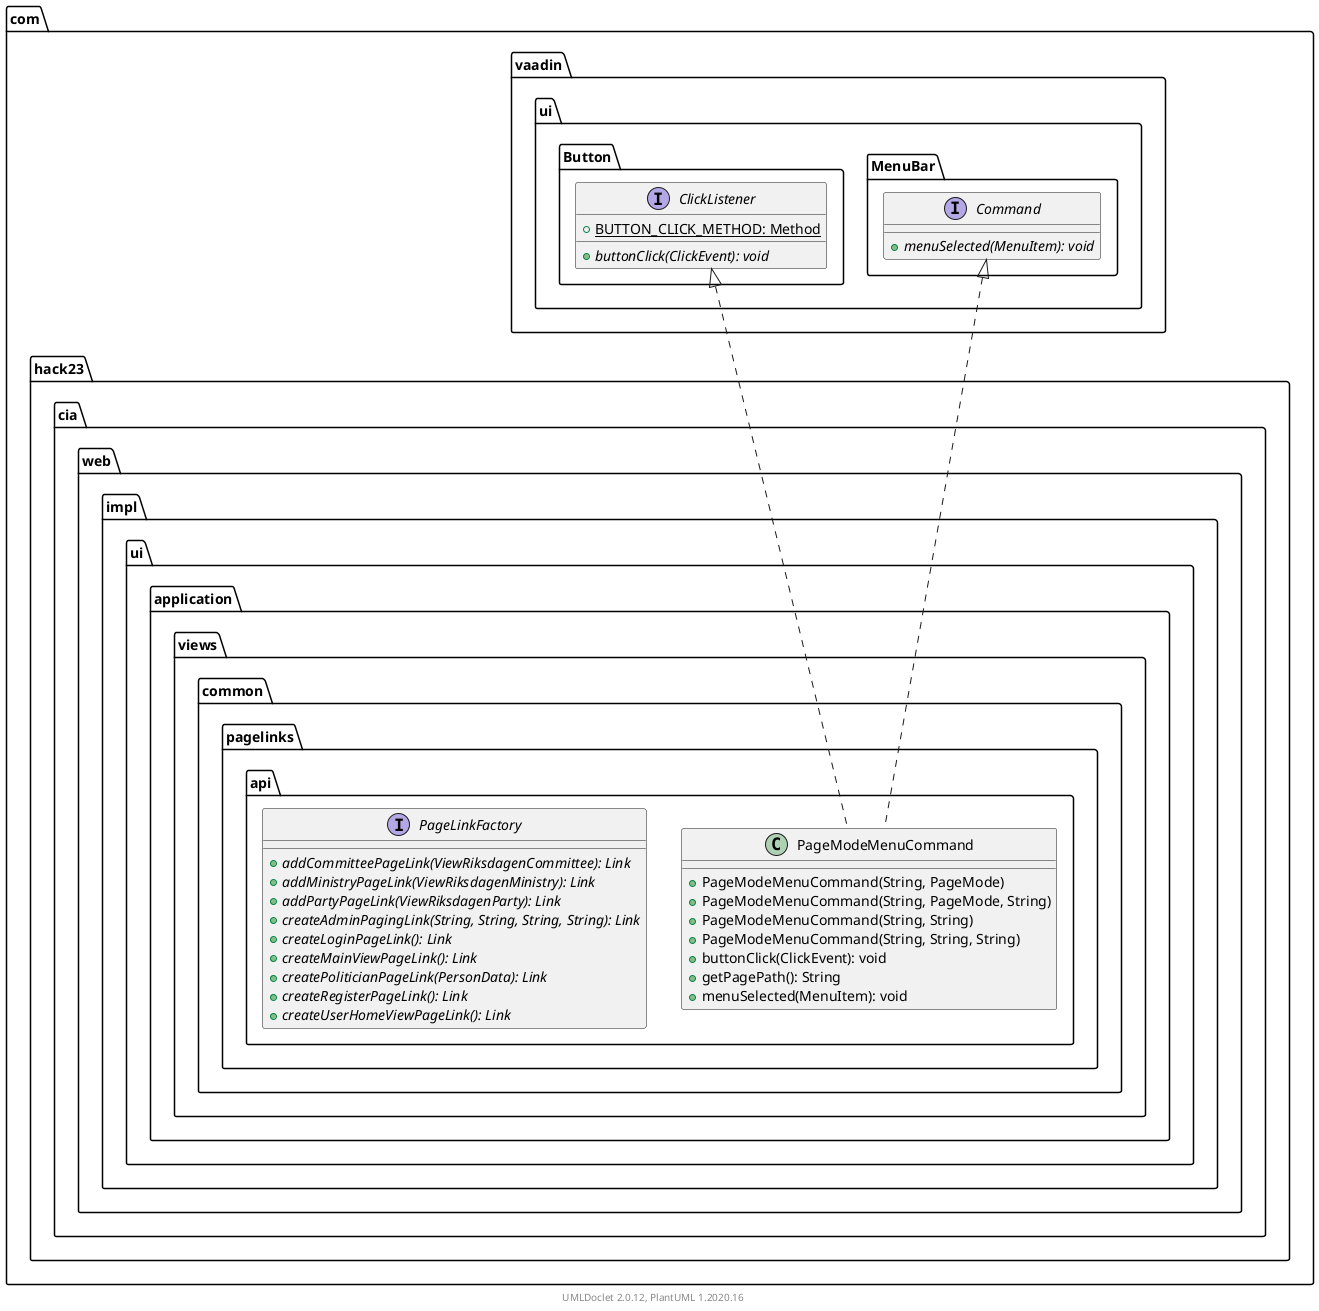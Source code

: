 @startuml
    namespace com.hack23.cia.web.impl.ui.application.views.common.pagelinks.api {

        class PageModeMenuCommand [[PageModeMenuCommand.html]] {
            +PageModeMenuCommand(String, PageMode)
            +PageModeMenuCommand(String, PageMode, String)
            +PageModeMenuCommand(String, String)
            +PageModeMenuCommand(String, String, String)
            +buttonClick(ClickEvent): void
            +getPagePath(): String
            +menuSelected(MenuItem): void
        }

        interface PageLinkFactory [[PageLinkFactory.html]] {
            {abstract} +addCommitteePageLink(ViewRiksdagenCommittee): Link
            {abstract} +addMinistryPageLink(ViewRiksdagenMinistry): Link
            {abstract} +addPartyPageLink(ViewRiksdagenParty): Link
            {abstract} +createAdminPagingLink(String, String, String, String): Link
            {abstract} +createLoginPageLink(): Link
            {abstract} +createMainViewPageLink(): Link
            {abstract} +createPoliticianPageLink(PersonData): Link
            {abstract} +createRegisterPageLink(): Link
            {abstract} +createUserHomeViewPageLink(): Link
        }

        com.vaadin.ui.MenuBar.Command <|.. PageModeMenuCommand
        com.vaadin.ui.Button.ClickListener <|.. PageModeMenuCommand
    }

    namespace com.vaadin.ui {
        interface com.vaadin.ui.MenuBar.Command {
            {abstract} +menuSelected(MenuItem): void
        }
        interface com.vaadin.ui.Button.ClickListener {
            {static} +BUTTON_CLICK_METHOD: Method
            {abstract} +buttonClick(ClickEvent): void
        }
    }

    center footer UMLDoclet 2.0.12, PlantUML 1.2020.16
@enduml
